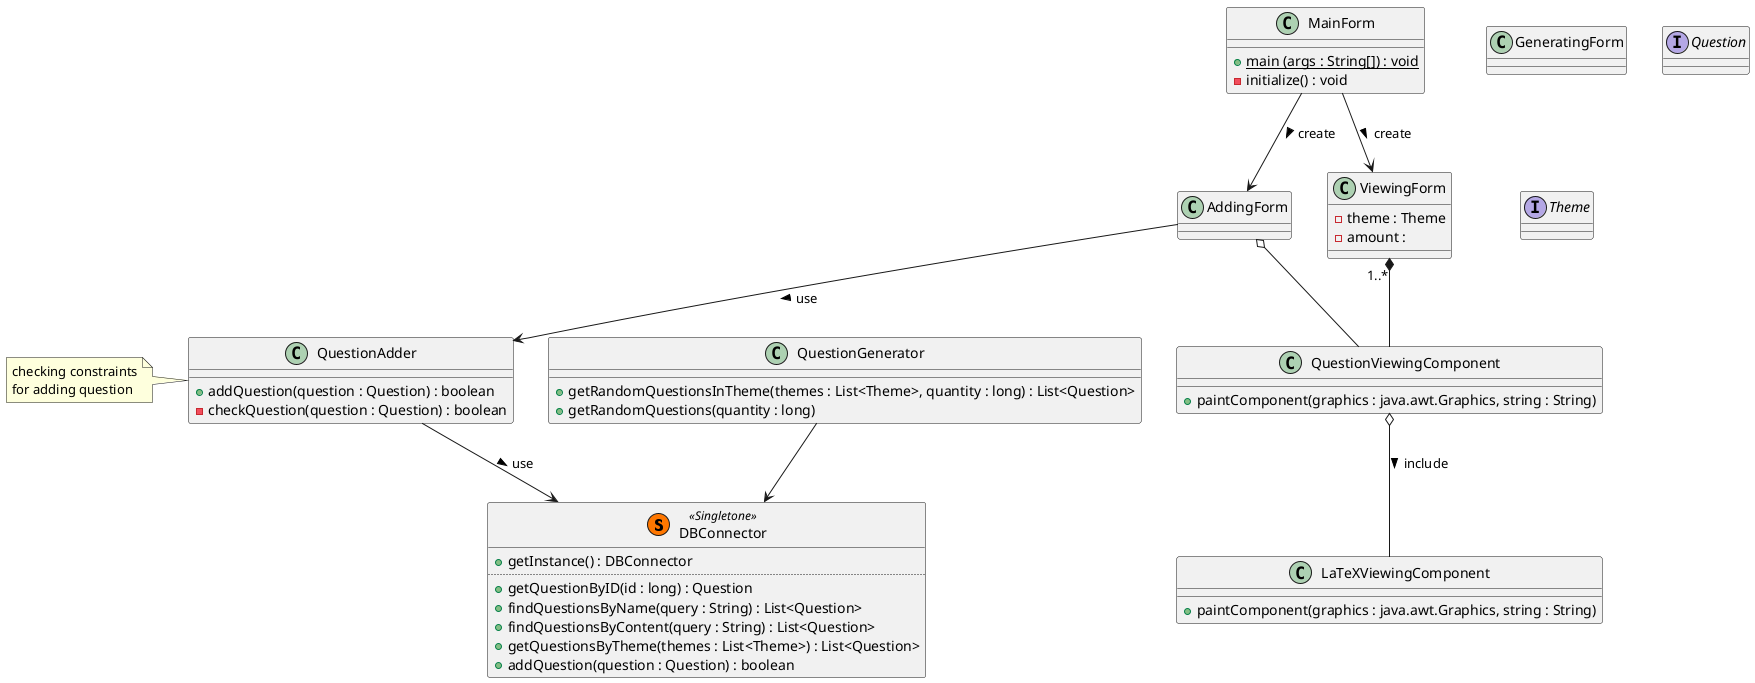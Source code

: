 'Общая диаграмма классов генератора тестов'
@startuml
class DBConnector <<(S,#FF7700) Singletone>> {
    +getInstance() : DBConnector
    ..
    +getQuestionByID(id : long) : Question
    +findQuestionsByName(query : String) : List<Question>
    +findQuestionsByContent(query : String) : List<Question>
    +getQuestionsByTheme(themes : List<Theme>) : List<Question>
    +addQuestion(question : Question) : boolean
}

class QuestionGenerator {
    +getRandomQuestionsInTheme(themes : List<Theme>, quantity : long) : List<Question>
    +getRandomQuestions(quantity : long)
}

class MainForm {
    +main {static} (args : String[]) : void
    -initialize() : void
}

class AddingForm {

}

class ViewingForm {
    -theme : Theme
    -amount :
}

class GeneratingForm {

}

class QuestionAdder {
    +addQuestion(question : Question) : boolean
    -checkQuestion(question : Question) : boolean
}
note left
    checking constraints
    for adding question
end note

class LaTeXViewingComponent {
    +paintComponent(graphics : java.awt.Graphics, string : String)
}

class QuestionViewingComponent {
    +paintComponent(graphics : java.awt.Graphics, string : String)
}

QuestionGenerator --> DBConnector

MainForm  --> AddingForm : create >
AddingForm --> QuestionAdder : use >
QuestionAdder --> DBConnector : use >

AddingForm o-- QuestionViewingComponent
QuestionViewingComponent o-- LaTeXViewingComponent : include >

MainForm --> ViewingForm : create >
ViewingForm "1..*" *-- QuestionViewingComponent

interface Question {

}
interface Theme {

}
@enduml